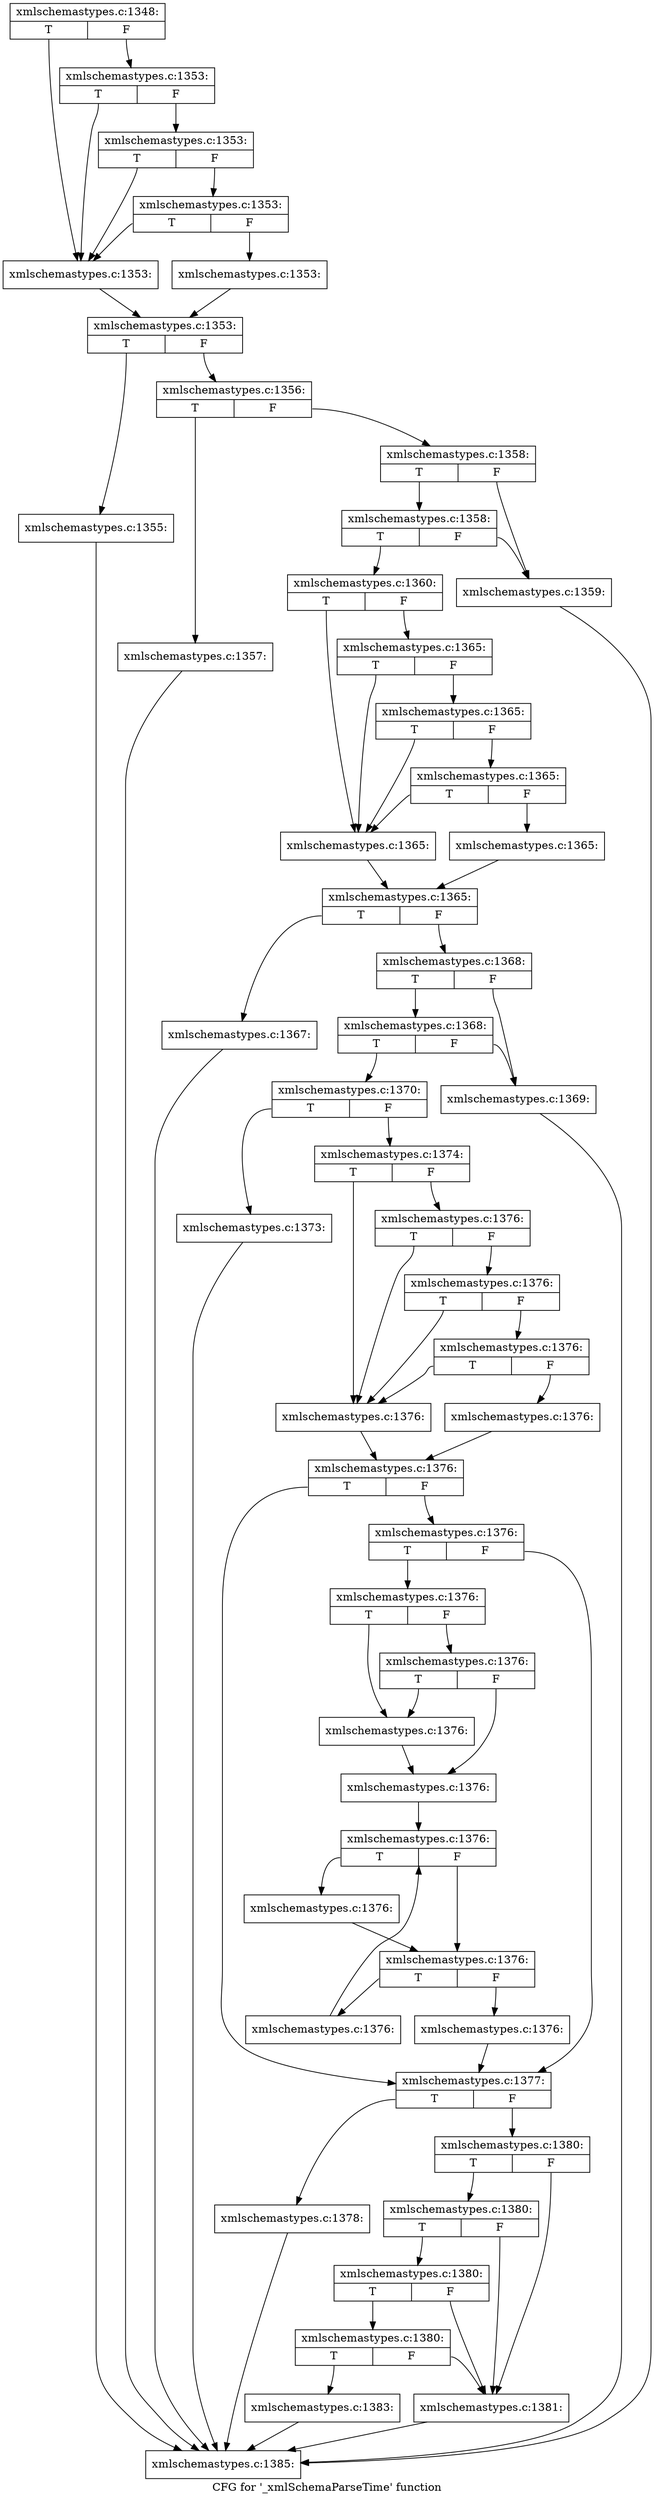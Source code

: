 digraph "CFG for '_xmlSchemaParseTime' function" {
	label="CFG for '_xmlSchemaParseTime' function";

	Node0x57afca0 [shape=record,label="{xmlschemastypes.c:1348:|{<s0>T|<s1>F}}"];
	Node0x57afca0:s0 -> Node0x57b5270;
	Node0x57afca0:s1 -> Node0x57b5430;
	Node0x57b5430 [shape=record,label="{xmlschemastypes.c:1353:|{<s0>T|<s1>F}}"];
	Node0x57b5430:s0 -> Node0x57b5270;
	Node0x57b5430:s1 -> Node0x57b53e0;
	Node0x57b53e0 [shape=record,label="{xmlschemastypes.c:1353:|{<s0>T|<s1>F}}"];
	Node0x57b53e0:s0 -> Node0x57b5270;
	Node0x57b53e0:s1 -> Node0x57b5360;
	Node0x57b5360 [shape=record,label="{xmlschemastypes.c:1353:|{<s0>T|<s1>F}}"];
	Node0x57b5360:s0 -> Node0x57b5270;
	Node0x57b5360:s1 -> Node0x57b5310;
	Node0x57b5270 [shape=record,label="{xmlschemastypes.c:1353:}"];
	Node0x57b5270 -> Node0x57b52c0;
	Node0x57b5310 [shape=record,label="{xmlschemastypes.c:1353:}"];
	Node0x57b5310 -> Node0x57b52c0;
	Node0x57b52c0 [shape=record,label="{xmlschemastypes.c:1353:|{<s0>T|<s1>F}}"];
	Node0x57b52c0:s0 -> Node0x57b68b0;
	Node0x57b52c0:s1 -> Node0x57b6900;
	Node0x57b68b0 [shape=record,label="{xmlschemastypes.c:1355:}"];
	Node0x57b68b0 -> Node0x57aff40;
	Node0x57b6900 [shape=record,label="{xmlschemastypes.c:1356:|{<s0>T|<s1>F}}"];
	Node0x57b6900:s0 -> Node0x57b6dc0;
	Node0x57b6900:s1 -> Node0x57b6e10;
	Node0x57b6dc0 [shape=record,label="{xmlschemastypes.c:1357:}"];
	Node0x57b6dc0 -> Node0x57aff40;
	Node0x57b6e10 [shape=record,label="{xmlschemastypes.c:1358:|{<s0>T|<s1>F}}"];
	Node0x57b6e10:s0 -> Node0x57b7400;
	Node0x57b6e10:s1 -> Node0x57b7360;
	Node0x57b7400 [shape=record,label="{xmlschemastypes.c:1358:|{<s0>T|<s1>F}}"];
	Node0x57b7400:s0 -> Node0x57b73b0;
	Node0x57b7400:s1 -> Node0x57b7360;
	Node0x57b7360 [shape=record,label="{xmlschemastypes.c:1359:}"];
	Node0x57b7360 -> Node0x57aff40;
	Node0x57b73b0 [shape=record,label="{xmlschemastypes.c:1360:|{<s0>T|<s1>F}}"];
	Node0x57b73b0:s0 -> Node0x564ecf0;
	Node0x57b73b0:s1 -> Node0x564eeb0;
	Node0x564eeb0 [shape=record,label="{xmlschemastypes.c:1365:|{<s0>T|<s1>F}}"];
	Node0x564eeb0:s0 -> Node0x564ecf0;
	Node0x564eeb0:s1 -> Node0x564ee60;
	Node0x564ee60 [shape=record,label="{xmlschemastypes.c:1365:|{<s0>T|<s1>F}}"];
	Node0x564ee60:s0 -> Node0x564ecf0;
	Node0x564ee60:s1 -> Node0x564ede0;
	Node0x564ede0 [shape=record,label="{xmlschemastypes.c:1365:|{<s0>T|<s1>F}}"];
	Node0x564ede0:s0 -> Node0x564ecf0;
	Node0x564ede0:s1 -> Node0x564ed90;
	Node0x564ecf0 [shape=record,label="{xmlschemastypes.c:1365:}"];
	Node0x564ecf0 -> Node0x564ed40;
	Node0x564ed90 [shape=record,label="{xmlschemastypes.c:1365:}"];
	Node0x564ed90 -> Node0x564ed40;
	Node0x564ed40 [shape=record,label="{xmlschemastypes.c:1365:|{<s0>T|<s1>F}}"];
	Node0x564ed40:s0 -> Node0x57baf00;
	Node0x564ed40:s1 -> Node0x57baf50;
	Node0x57baf00 [shape=record,label="{xmlschemastypes.c:1367:}"];
	Node0x57baf00 -> Node0x57aff40;
	Node0x57baf50 [shape=record,label="{xmlschemastypes.c:1368:|{<s0>T|<s1>F}}"];
	Node0x57baf50:s0 -> Node0x57bb4b0;
	Node0x57baf50:s1 -> Node0x57bb410;
	Node0x57bb4b0 [shape=record,label="{xmlschemastypes.c:1368:|{<s0>T|<s1>F}}"];
	Node0x57bb4b0:s0 -> Node0x57bb460;
	Node0x57bb4b0:s1 -> Node0x57bb410;
	Node0x57bb410 [shape=record,label="{xmlschemastypes.c:1369:}"];
	Node0x57bb410 -> Node0x57aff40;
	Node0x57bb460 [shape=record,label="{xmlschemastypes.c:1370:|{<s0>T|<s1>F}}"];
	Node0x57bb460:s0 -> Node0x57bbfc0;
	Node0x57bb460:s1 -> Node0x57bc010;
	Node0x57bbfc0 [shape=record,label="{xmlschemastypes.c:1373:}"];
	Node0x57bbfc0 -> Node0x57aff40;
	Node0x57bc010 [shape=record,label="{xmlschemastypes.c:1374:|{<s0>T|<s1>F}}"];
	Node0x57bc010:s0 -> Node0x57bc700;
	Node0x57bc010:s1 -> Node0x57bc8c0;
	Node0x57bc8c0 [shape=record,label="{xmlschemastypes.c:1376:|{<s0>T|<s1>F}}"];
	Node0x57bc8c0:s0 -> Node0x57bc700;
	Node0x57bc8c0:s1 -> Node0x57bc870;
	Node0x57bc870 [shape=record,label="{xmlschemastypes.c:1376:|{<s0>T|<s1>F}}"];
	Node0x57bc870:s0 -> Node0x57bc700;
	Node0x57bc870:s1 -> Node0x57bc7f0;
	Node0x57bc7f0 [shape=record,label="{xmlschemastypes.c:1376:|{<s0>T|<s1>F}}"];
	Node0x57bc7f0:s0 -> Node0x57bc700;
	Node0x57bc7f0:s1 -> Node0x57bc7a0;
	Node0x57bc700 [shape=record,label="{xmlschemastypes.c:1376:}"];
	Node0x57bc700 -> Node0x57bc750;
	Node0x57bc7a0 [shape=record,label="{xmlschemastypes.c:1376:}"];
	Node0x57bc7a0 -> Node0x57bc750;
	Node0x57bc750 [shape=record,label="{xmlschemastypes.c:1376:|{<s0>T|<s1>F}}"];
	Node0x57bc750:s0 -> Node0x57bde90;
	Node0x57bc750:s1 -> Node0x57bdee0;
	Node0x57bdee0 [shape=record,label="{xmlschemastypes.c:1376:|{<s0>T|<s1>F}}"];
	Node0x57bdee0:s0 -> Node0x57bde40;
	Node0x57bdee0:s1 -> Node0x57bde90;
	Node0x57bde40 [shape=record,label="{xmlschemastypes.c:1376:|{<s0>T|<s1>F}}"];
	Node0x57bde40:s0 -> Node0x57be860;
	Node0x57bde40:s1 -> Node0x57be900;
	Node0x57be900 [shape=record,label="{xmlschemastypes.c:1376:|{<s0>T|<s1>F}}"];
	Node0x57be900:s0 -> Node0x57be860;
	Node0x57be900:s1 -> Node0x57be8b0;
	Node0x57be860 [shape=record,label="{xmlschemastypes.c:1376:}"];
	Node0x57be860 -> Node0x57be8b0;
	Node0x57be8b0 [shape=record,label="{xmlschemastypes.c:1376:}"];
	Node0x57be8b0 -> Node0x57beec0;
	Node0x57beec0 [shape=record,label="{xmlschemastypes.c:1376:|{<s0>T|<s1>F}}"];
	Node0x57beec0:s0 -> Node0x57bf150;
	Node0x57beec0:s1 -> Node0x57bf100;
	Node0x57bf150 [shape=record,label="{xmlschemastypes.c:1376:}"];
	Node0x57bf150 -> Node0x57bf100;
	Node0x57bf100 [shape=record,label="{xmlschemastypes.c:1376:|{<s0>T|<s1>F}}"];
	Node0x57bf100:s0 -> Node0x57bf5e0;
	Node0x57bf100:s1 -> Node0x57bf0b0;
	Node0x57bf5e0 [shape=record,label="{xmlschemastypes.c:1376:}"];
	Node0x57bf5e0 -> Node0x57beec0;
	Node0x57bf0b0 [shape=record,label="{xmlschemastypes.c:1376:}"];
	Node0x57bf0b0 -> Node0x57bde90;
	Node0x57bde90 [shape=record,label="{xmlschemastypes.c:1377:|{<s0>T|<s1>F}}"];
	Node0x57bde90:s0 -> Node0x57c0090;
	Node0x57bde90:s1 -> Node0x57c00e0;
	Node0x57c0090 [shape=record,label="{xmlschemastypes.c:1378:}"];
	Node0x57c0090 -> Node0x57aff40;
	Node0x57c00e0 [shape=record,label="{xmlschemastypes.c:1380:|{<s0>T|<s1>F}}"];
	Node0x57c00e0:s0 -> Node0x57c06c0;
	Node0x57c00e0:s1 -> Node0x57c05a0;
	Node0x57c06c0 [shape=record,label="{xmlschemastypes.c:1380:|{<s0>T|<s1>F}}"];
	Node0x57c06c0:s0 -> Node0x57c0640;
	Node0x57c06c0:s1 -> Node0x57c05a0;
	Node0x57c0640 [shape=record,label="{xmlschemastypes.c:1380:|{<s0>T|<s1>F}}"];
	Node0x57c0640:s0 -> Node0x57c0c80;
	Node0x57c0640:s1 -> Node0x57c05a0;
	Node0x57c0c80 [shape=record,label="{xmlschemastypes.c:1380:|{<s0>T|<s1>F}}"];
	Node0x57c0c80:s0 -> Node0x57c05f0;
	Node0x57c0c80:s1 -> Node0x57c05a0;
	Node0x57c05a0 [shape=record,label="{xmlschemastypes.c:1381:}"];
	Node0x57c05a0 -> Node0x57aff40;
	Node0x57c05f0 [shape=record,label="{xmlschemastypes.c:1383:}"];
	Node0x57c05f0 -> Node0x57aff40;
	Node0x57aff40 [shape=record,label="{xmlschemastypes.c:1385:}"];
}
